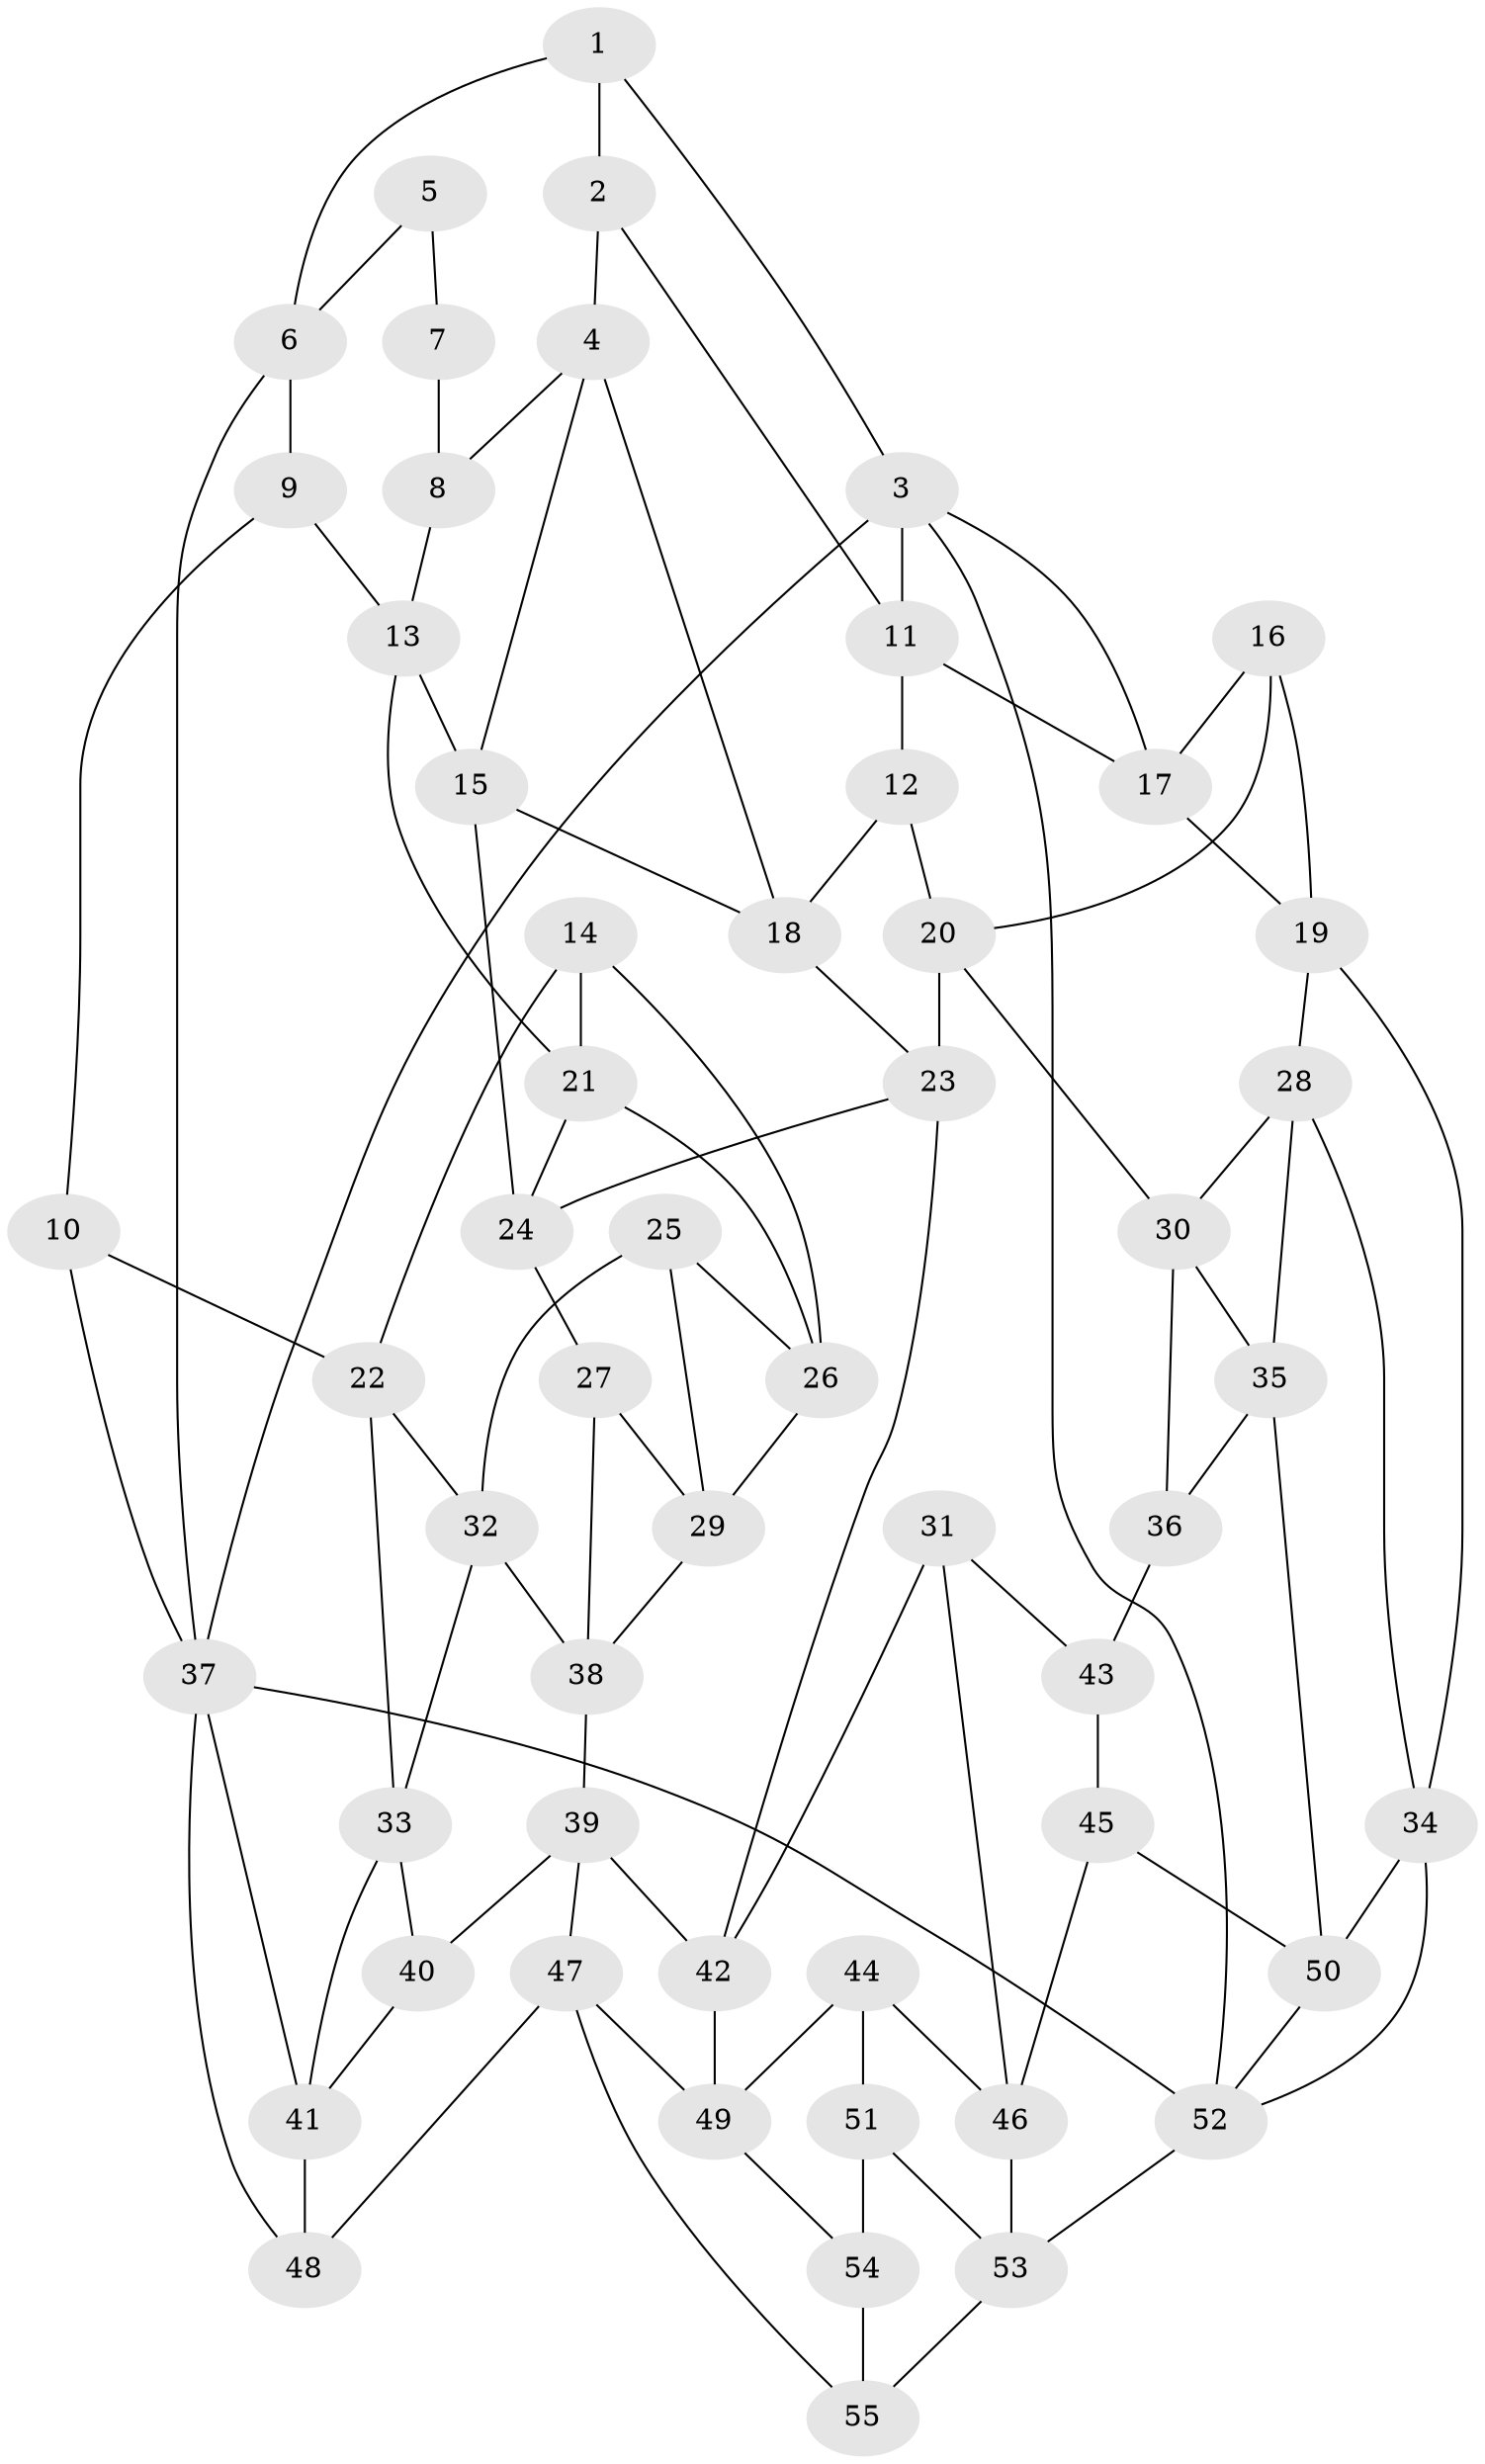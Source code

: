 // original degree distribution, {3: 0.03636363636363636, 4: 0.22727272727272727, 5: 0.4909090909090909, 6: 0.24545454545454545}
// Generated by graph-tools (version 1.1) at 2025/03/03/09/25 03:03:26]
// undirected, 55 vertices, 100 edges
graph export_dot {
graph [start="1"]
  node [color=gray90,style=filled];
  1;
  2;
  3;
  4;
  5;
  6;
  7;
  8;
  9;
  10;
  11;
  12;
  13;
  14;
  15;
  16;
  17;
  18;
  19;
  20;
  21;
  22;
  23;
  24;
  25;
  26;
  27;
  28;
  29;
  30;
  31;
  32;
  33;
  34;
  35;
  36;
  37;
  38;
  39;
  40;
  41;
  42;
  43;
  44;
  45;
  46;
  47;
  48;
  49;
  50;
  51;
  52;
  53;
  54;
  55;
  1 -- 2 [weight=1.0];
  1 -- 3 [weight=1.0];
  1 -- 6 [weight=1.0];
  2 -- 4 [weight=1.0];
  2 -- 11 [weight=1.0];
  3 -- 11 [weight=1.0];
  3 -- 17 [weight=1.0];
  3 -- 37 [weight=1.0];
  3 -- 52 [weight=1.0];
  4 -- 8 [weight=1.0];
  4 -- 15 [weight=1.0];
  4 -- 18 [weight=1.0];
  5 -- 6 [weight=2.0];
  5 -- 7 [weight=2.0];
  6 -- 9 [weight=1.0];
  6 -- 37 [weight=1.0];
  7 -- 8 [weight=2.0];
  8 -- 13 [weight=1.0];
  9 -- 10 [weight=1.0];
  9 -- 13 [weight=1.0];
  10 -- 22 [weight=1.0];
  10 -- 37 [weight=1.0];
  11 -- 12 [weight=2.0];
  11 -- 17 [weight=1.0];
  12 -- 18 [weight=1.0];
  12 -- 20 [weight=1.0];
  13 -- 15 [weight=1.0];
  13 -- 21 [weight=1.0];
  14 -- 21 [weight=1.0];
  14 -- 22 [weight=1.0];
  14 -- 26 [weight=1.0];
  15 -- 18 [weight=1.0];
  15 -- 24 [weight=1.0];
  16 -- 17 [weight=1.0];
  16 -- 19 [weight=1.0];
  16 -- 20 [weight=1.0];
  17 -- 19 [weight=1.0];
  18 -- 23 [weight=1.0];
  19 -- 28 [weight=1.0];
  19 -- 34 [weight=1.0];
  20 -- 23 [weight=1.0];
  20 -- 30 [weight=1.0];
  21 -- 24 [weight=1.0];
  21 -- 26 [weight=1.0];
  22 -- 32 [weight=1.0];
  22 -- 33 [weight=1.0];
  23 -- 24 [weight=1.0];
  23 -- 42 [weight=1.0];
  24 -- 27 [weight=1.0];
  25 -- 26 [weight=1.0];
  25 -- 29 [weight=1.0];
  25 -- 32 [weight=1.0];
  26 -- 29 [weight=1.0];
  27 -- 29 [weight=1.0];
  27 -- 38 [weight=1.0];
  28 -- 30 [weight=1.0];
  28 -- 34 [weight=1.0];
  28 -- 35 [weight=1.0];
  29 -- 38 [weight=1.0];
  30 -- 35 [weight=1.0];
  30 -- 36 [weight=1.0];
  31 -- 42 [weight=1.0];
  31 -- 43 [weight=1.0];
  31 -- 46 [weight=1.0];
  32 -- 33 [weight=1.0];
  32 -- 38 [weight=1.0];
  33 -- 40 [weight=1.0];
  33 -- 41 [weight=1.0];
  34 -- 50 [weight=1.0];
  34 -- 52 [weight=1.0];
  35 -- 36 [weight=1.0];
  35 -- 50 [weight=1.0];
  36 -- 43 [weight=2.0];
  37 -- 41 [weight=1.0];
  37 -- 48 [weight=1.0];
  37 -- 52 [weight=1.0];
  38 -- 39 [weight=1.0];
  39 -- 40 [weight=1.0];
  39 -- 42 [weight=1.0];
  39 -- 47 [weight=1.0];
  40 -- 41 [weight=1.0];
  41 -- 48 [weight=1.0];
  42 -- 49 [weight=1.0];
  43 -- 45 [weight=1.0];
  44 -- 46 [weight=1.0];
  44 -- 49 [weight=1.0];
  44 -- 51 [weight=1.0];
  45 -- 46 [weight=1.0];
  45 -- 50 [weight=1.0];
  46 -- 53 [weight=1.0];
  47 -- 48 [weight=1.0];
  47 -- 49 [weight=1.0];
  47 -- 55 [weight=1.0];
  49 -- 54 [weight=1.0];
  50 -- 52 [weight=1.0];
  51 -- 53 [weight=1.0];
  51 -- 54 [weight=2.0];
  52 -- 53 [weight=1.0];
  53 -- 55 [weight=1.0];
  54 -- 55 [weight=1.0];
}
